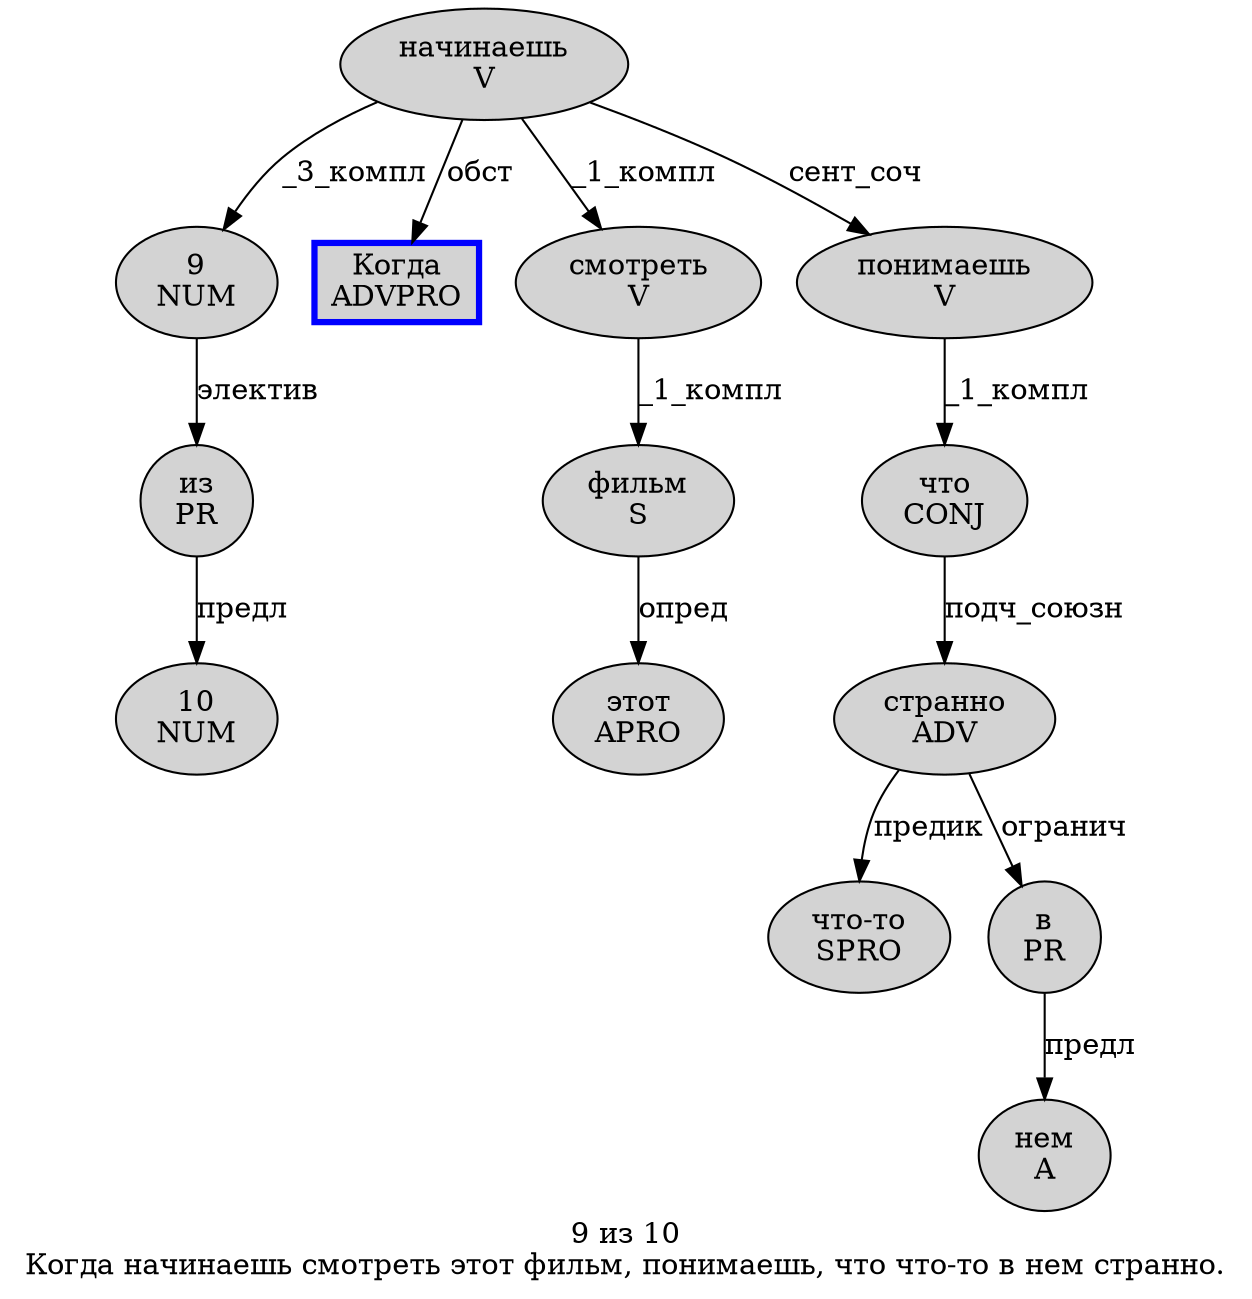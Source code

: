 digraph SENTENCE_1774 {
	graph [label="9 из 10
Когда начинаешь смотреть этот фильм, понимаешь, что что-то в нем странно."]
	node [style=filled]
		0 [label="9
NUM" color="" fillcolor=lightgray penwidth=1 shape=ellipse]
		1 [label="из
PR" color="" fillcolor=lightgray penwidth=1 shape=ellipse]
		2 [label="10
NUM" color="" fillcolor=lightgray penwidth=1 shape=ellipse]
		3 [label="Когда
ADVPRO" color=blue fillcolor=lightgray penwidth=3 shape=box]
		4 [label="начинаешь
V" color="" fillcolor=lightgray penwidth=1 shape=ellipse]
		5 [label="смотреть
V" color="" fillcolor=lightgray penwidth=1 shape=ellipse]
		6 [label="этот
APRO" color="" fillcolor=lightgray penwidth=1 shape=ellipse]
		7 [label="фильм
S" color="" fillcolor=lightgray penwidth=1 shape=ellipse]
		9 [label="понимаешь
V" color="" fillcolor=lightgray penwidth=1 shape=ellipse]
		11 [label="что
CONJ" color="" fillcolor=lightgray penwidth=1 shape=ellipse]
		12 [label="что-то
SPRO" color="" fillcolor=lightgray penwidth=1 shape=ellipse]
		13 [label="в
PR" color="" fillcolor=lightgray penwidth=1 shape=ellipse]
		14 [label="нем
A" color="" fillcolor=lightgray penwidth=1 shape=ellipse]
		15 [label="странно
ADV" color="" fillcolor=lightgray penwidth=1 shape=ellipse]
			15 -> 12 [label="предик"]
			15 -> 13 [label="огранич"]
			5 -> 7 [label="_1_компл"]
			11 -> 15 [label="подч_союзн"]
			9 -> 11 [label="_1_компл"]
			0 -> 1 [label="электив"]
			1 -> 2 [label="предл"]
			4 -> 0 [label="_3_компл"]
			4 -> 3 [label="обст"]
			4 -> 5 [label="_1_компл"]
			4 -> 9 [label="сент_соч"]
			13 -> 14 [label="предл"]
			7 -> 6 [label="опред"]
}